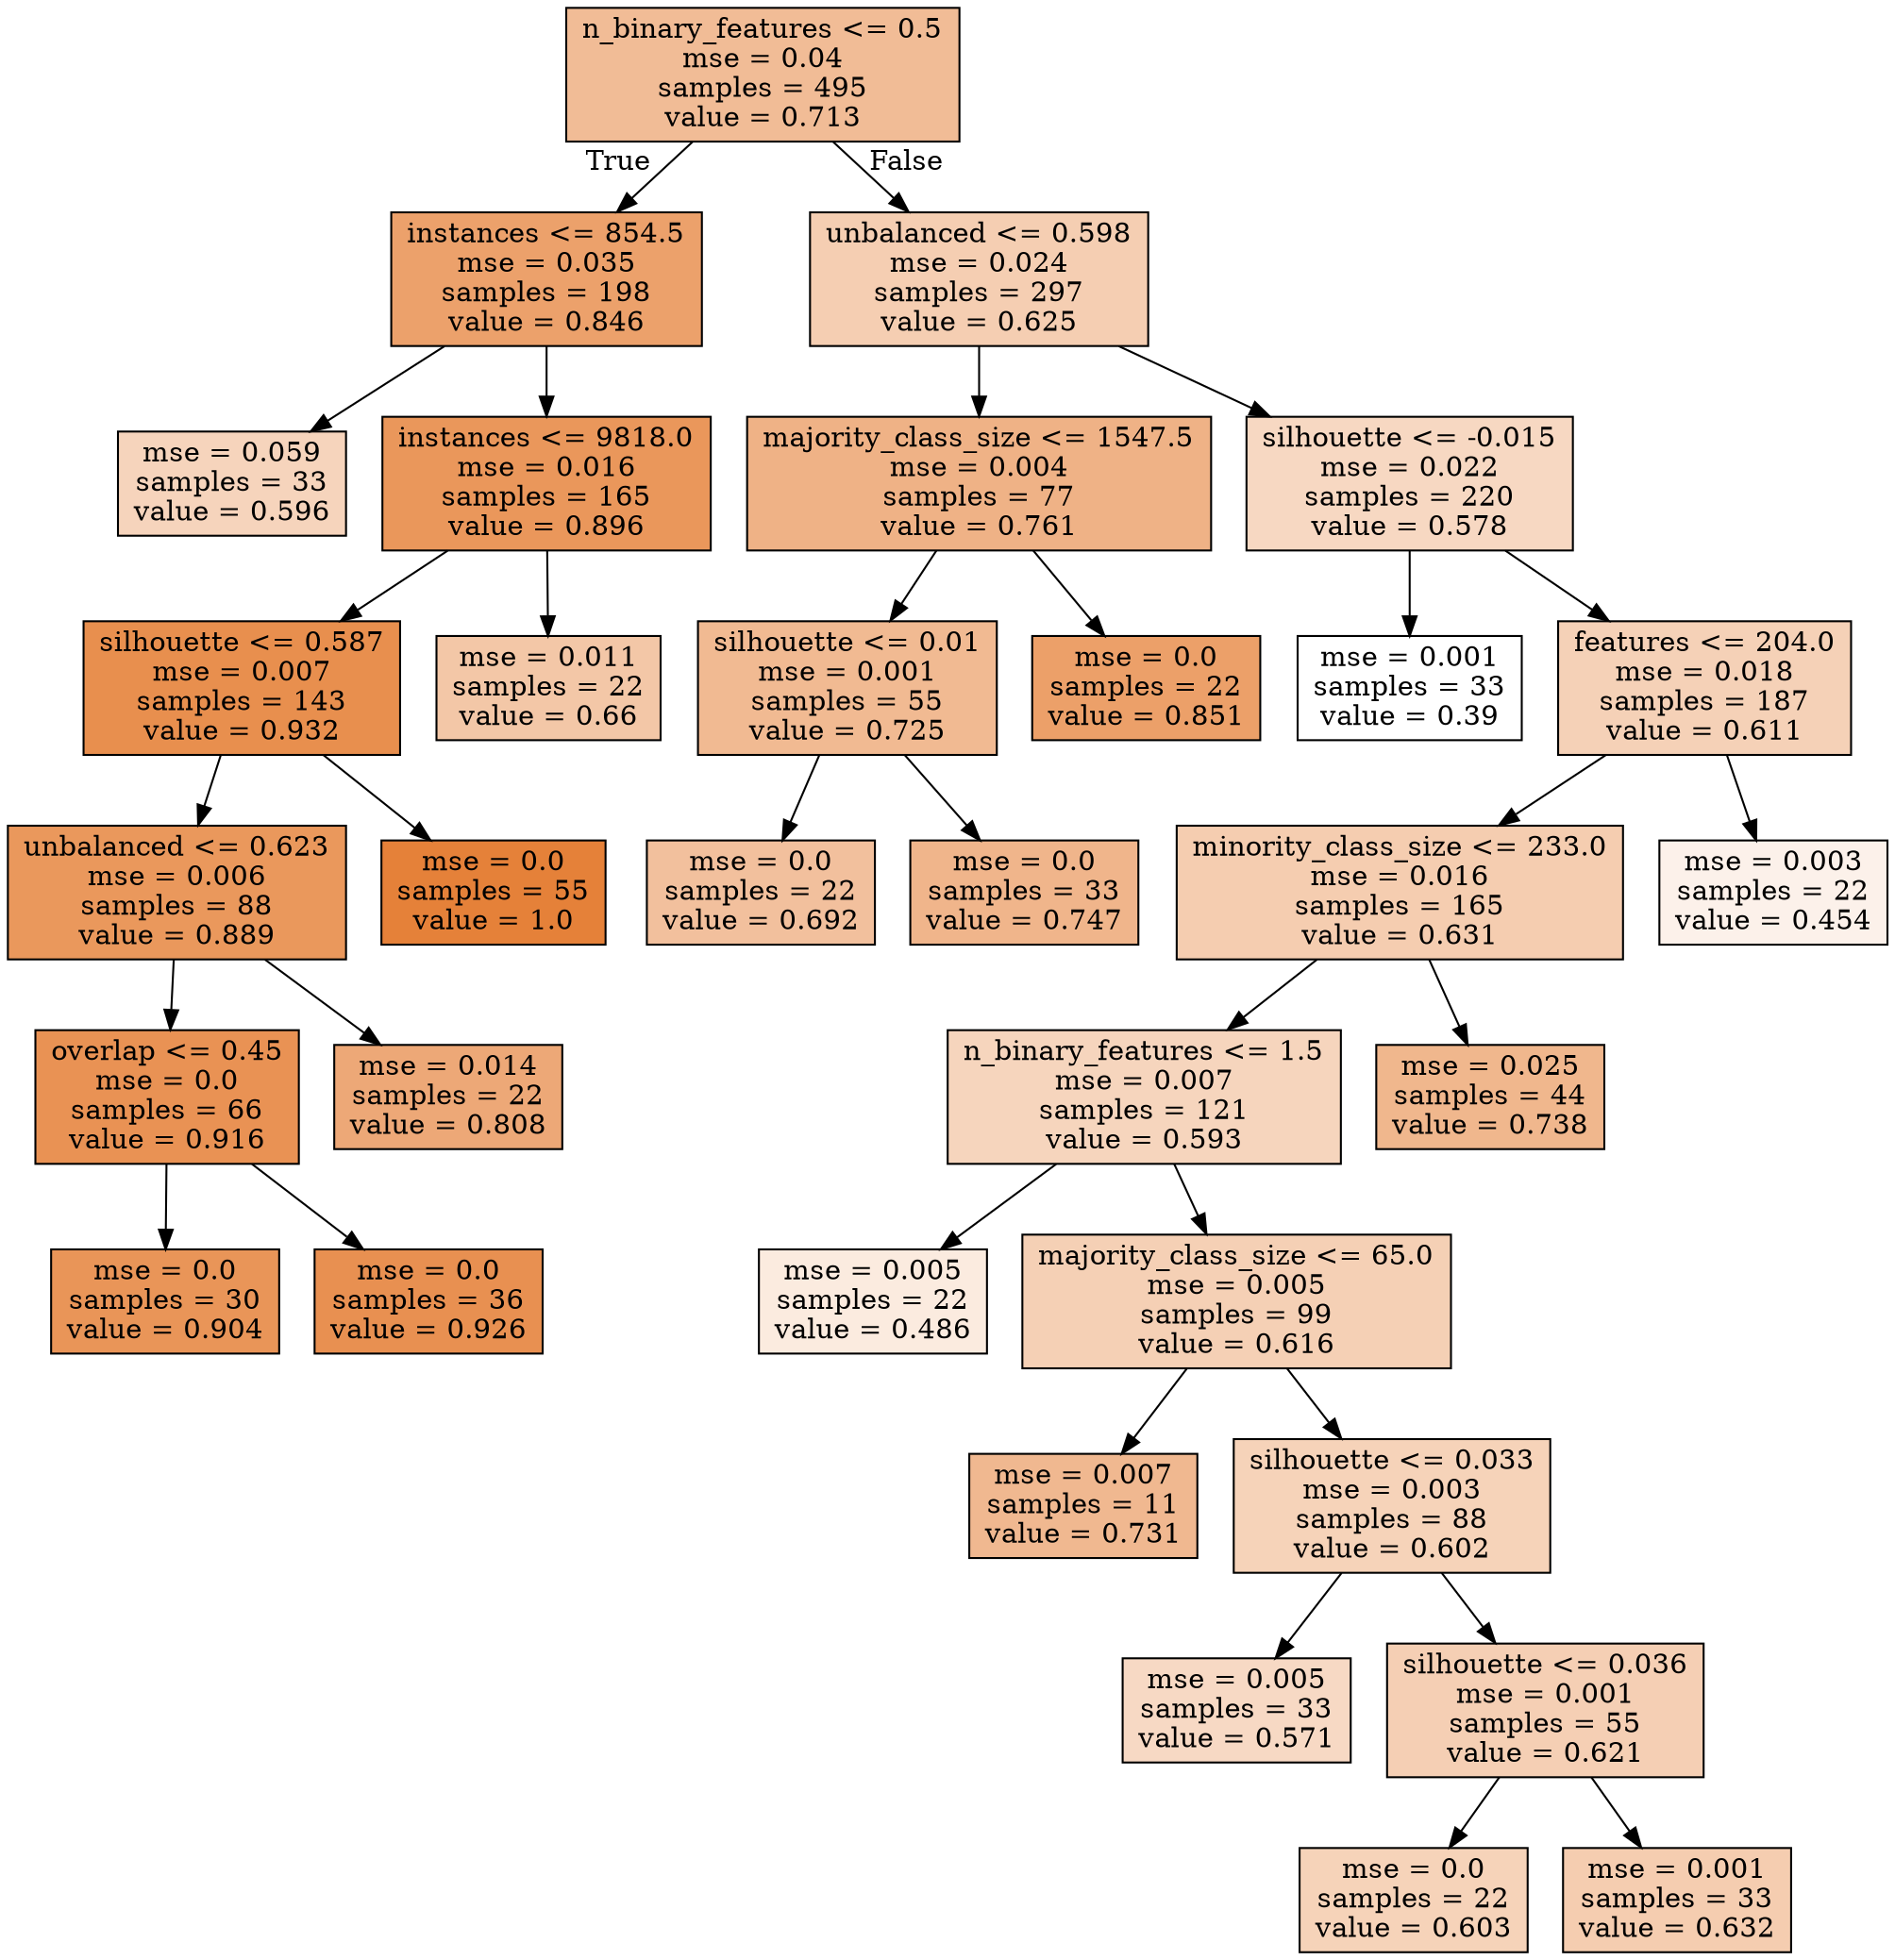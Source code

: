 digraph Tree {
node [shape=box, style="filled", color="black"] ;
0 [label="n_binary_features <= 0.5\nmse = 0.04\nsamples = 495\nvalue = 0.713", fillcolor="#e5813987"] ;
1 [label="instances <= 854.5\nmse = 0.035\nsamples = 198\nvalue = 0.846", fillcolor="#e58139be"] ;
0 -> 1 [labeldistance=2.5, labelangle=45, headlabel="True"] ;
2 [label="mse = 0.059\nsamples = 33\nvalue = 0.596", fillcolor="#e5813956"] ;
1 -> 2 ;
3 [label="instances <= 9818.0\nmse = 0.016\nsamples = 165\nvalue = 0.896", fillcolor="#e58139d3"] ;
1 -> 3 ;
4 [label="silhouette <= 0.587\nmse = 0.007\nsamples = 143\nvalue = 0.932", fillcolor="#e58139e3"] ;
3 -> 4 ;
5 [label="unbalanced <= 0.623\nmse = 0.006\nsamples = 88\nvalue = 0.889", fillcolor="#e58139d1"] ;
4 -> 5 ;
6 [label="overlap <= 0.45\nmse = 0.0\nsamples = 66\nvalue = 0.916", fillcolor="#e58139dc"] ;
5 -> 6 ;
7 [label="mse = 0.0\nsamples = 30\nvalue = 0.904", fillcolor="#e58139d7"] ;
6 -> 7 ;
8 [label="mse = 0.0\nsamples = 36\nvalue = 0.926", fillcolor="#e58139e0"] ;
6 -> 8 ;
9 [label="mse = 0.014\nsamples = 22\nvalue = 0.808", fillcolor="#e58139af"] ;
5 -> 9 ;
10 [label="mse = 0.0\nsamples = 55\nvalue = 1.0", fillcolor="#e58139ff"] ;
4 -> 10 ;
11 [label="mse = 0.011\nsamples = 22\nvalue = 0.66", fillcolor="#e5813971"] ;
3 -> 11 ;
12 [label="unbalanced <= 0.598\nmse = 0.024\nsamples = 297\nvalue = 0.625", fillcolor="#e5813962"] ;
0 -> 12 [labeldistance=2.5, labelangle=-45, headlabel="False"] ;
13 [label="majority_class_size <= 1547.5\nmse = 0.004\nsamples = 77\nvalue = 0.761", fillcolor="#e581399b"] ;
12 -> 13 ;
14 [label="silhouette <= 0.01\nmse = 0.001\nsamples = 55\nvalue = 0.725", fillcolor="#e581398c"] ;
13 -> 14 ;
15 [label="mse = 0.0\nsamples = 22\nvalue = 0.692", fillcolor="#e581397e"] ;
14 -> 15 ;
16 [label="mse = 0.0\nsamples = 33\nvalue = 0.747", fillcolor="#e5813995"] ;
14 -> 16 ;
17 [label="mse = 0.0\nsamples = 22\nvalue = 0.851", fillcolor="#e58139c1"] ;
13 -> 17 ;
18 [label="silhouette <= -0.015\nmse = 0.022\nsamples = 220\nvalue = 0.578", fillcolor="#e581394e"] ;
12 -> 18 ;
19 [label="mse = 0.001\nsamples = 33\nvalue = 0.39", fillcolor="#e5813900"] ;
18 -> 19 ;
20 [label="features <= 204.0\nmse = 0.018\nsamples = 187\nvalue = 0.611", fillcolor="#e581395c"] ;
18 -> 20 ;
21 [label="minority_class_size <= 233.0\nmse = 0.016\nsamples = 165\nvalue = 0.631", fillcolor="#e5813965"] ;
20 -> 21 ;
22 [label="n_binary_features <= 1.5\nmse = 0.007\nsamples = 121\nvalue = 0.593", fillcolor="#e5813955"] ;
21 -> 22 ;
23 [label="mse = 0.005\nsamples = 22\nvalue = 0.486", fillcolor="#e5813928"] ;
22 -> 23 ;
24 [label="majority_class_size <= 65.0\nmse = 0.005\nsamples = 99\nvalue = 0.616", fillcolor="#e581395f"] ;
22 -> 24 ;
25 [label="mse = 0.007\nsamples = 11\nvalue = 0.731", fillcolor="#e581398f"] ;
24 -> 25 ;
26 [label="silhouette <= 0.033\nmse = 0.003\nsamples = 88\nvalue = 0.602", fillcolor="#e5813959"] ;
24 -> 26 ;
27 [label="mse = 0.005\nsamples = 33\nvalue = 0.571", fillcolor="#e581394c"] ;
26 -> 27 ;
28 [label="silhouette <= 0.036\nmse = 0.001\nsamples = 55\nvalue = 0.621", fillcolor="#e5813960"] ;
26 -> 28 ;
29 [label="mse = 0.0\nsamples = 22\nvalue = 0.603", fillcolor="#e5813959"] ;
28 -> 29 ;
30 [label="mse = 0.001\nsamples = 33\nvalue = 0.632", fillcolor="#e5813965"] ;
28 -> 30 ;
31 [label="mse = 0.025\nsamples = 44\nvalue = 0.738", fillcolor="#e5813992"] ;
21 -> 31 ;
32 [label="mse = 0.003\nsamples = 22\nvalue = 0.454", fillcolor="#e581391b"] ;
20 -> 32 ;
}